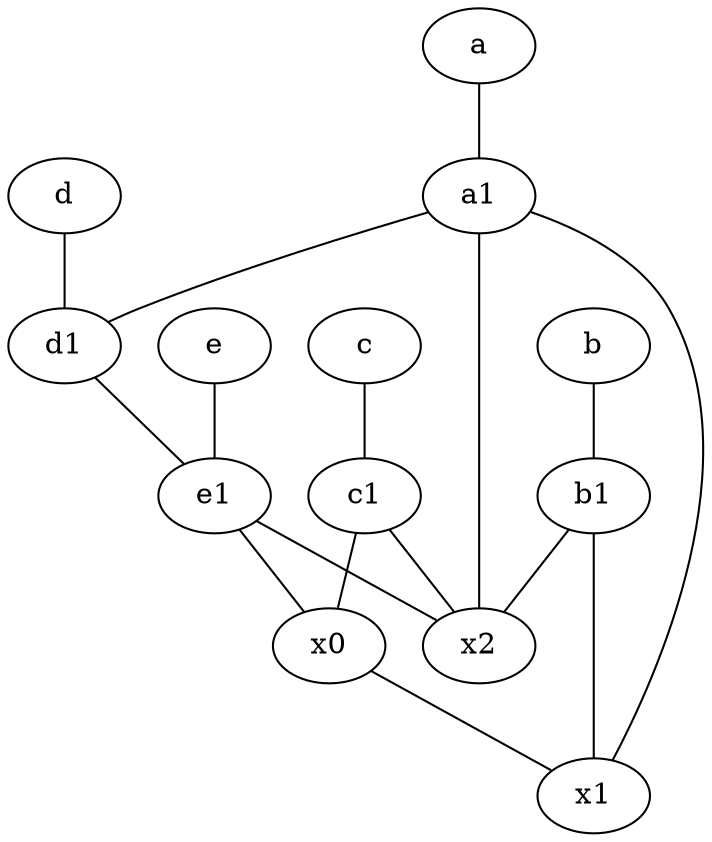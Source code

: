 graph {
	node [labelfontsize=50]
	d [labelfontsize=50 pos="2,5!"]
	x2 [labelfontsize=50]
	a1 [labelfontsize=50 pos="8,3!"]
	x0 [labelfontsize=50]
	b1 [labelfontsize=50 pos="9,4!"]
	e [labelfontsize=50 pos="7,9!"]
	c [labelfontsize=50 pos="4.5,2!"]
	c1 [labelfontsize=50 pos="4.5,3!"]
	b [labelfontsize=50 pos="10,4!"]
	a [labelfontsize=50 pos="8,2!"]
	x1 [labelfontsize=50]
	e1 [labelfontsize=50 pos="7,7!"]
	d1 [labelfontsize=50 pos="3,5!"]
	a -- a1
	a1 -- d1
	b1 -- x2
	d -- d1
	e1 -- x2
	c1 -- x2
	c1 -- x0
	e -- e1
	c -- c1
	a1 -- x1
	b -- b1
	d1 -- e1
	x0 -- x1
	a1 -- x2
	b1 -- x1
	e1 -- x0
}
